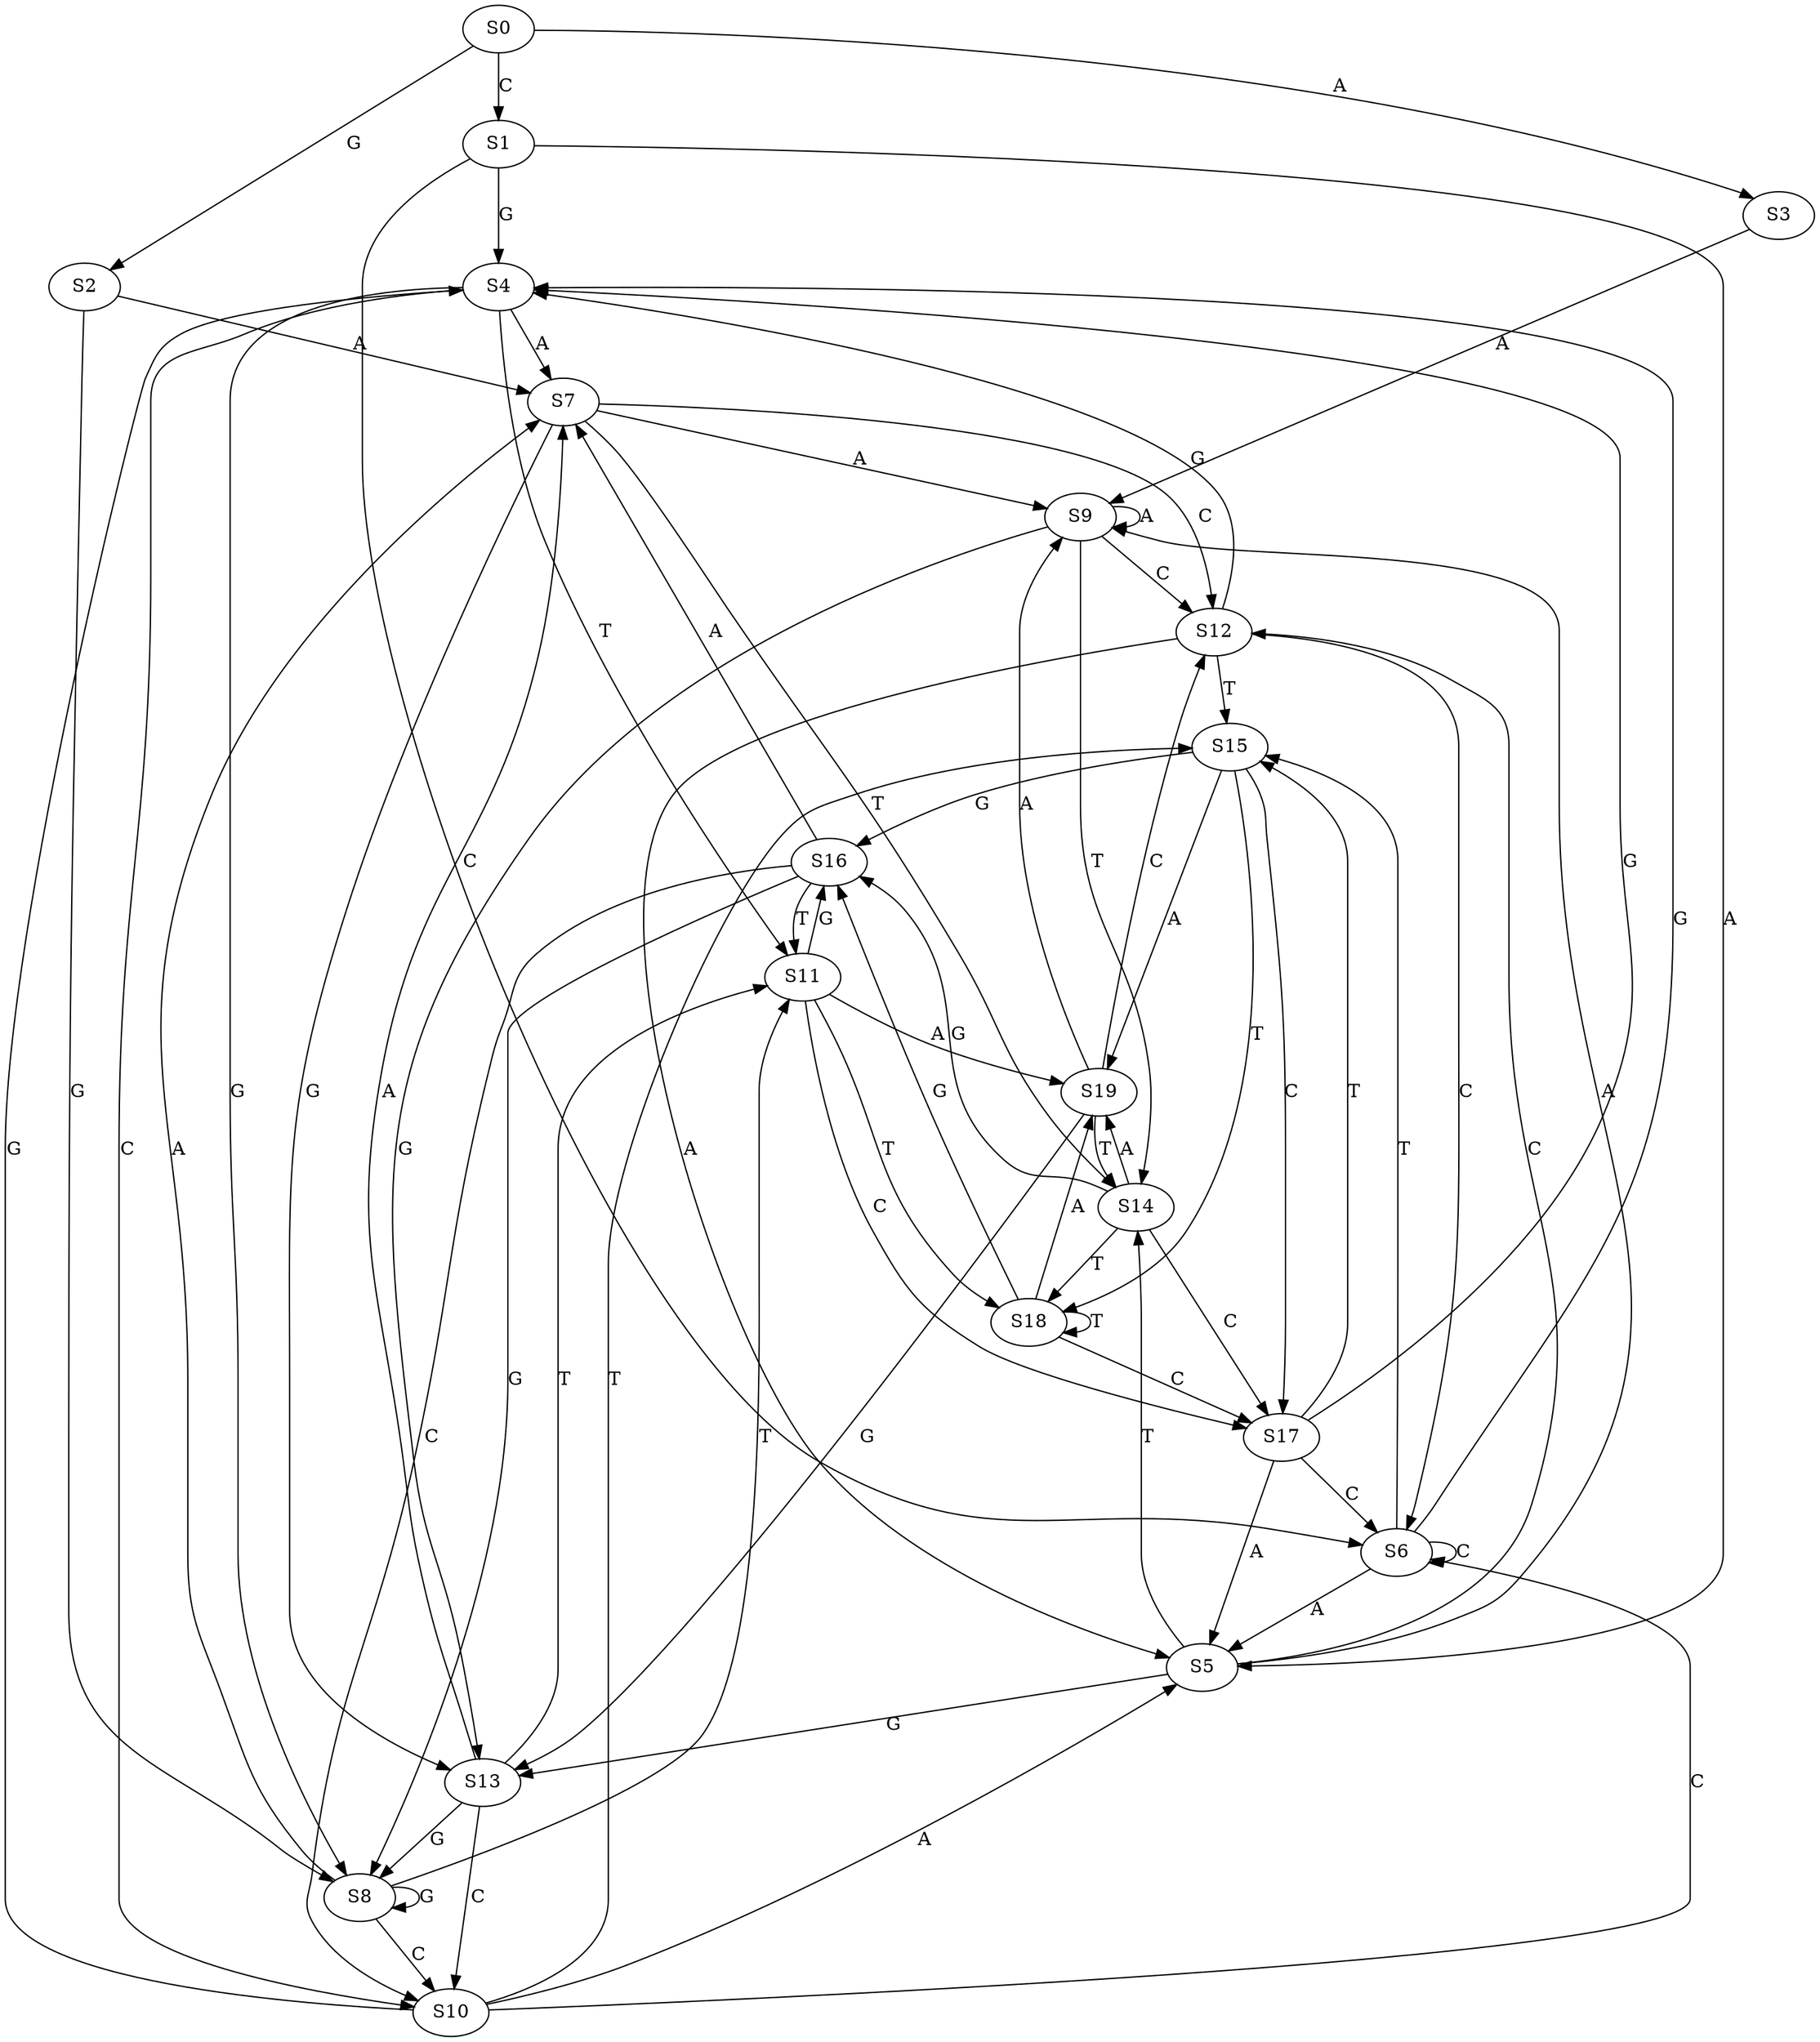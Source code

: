 strict digraph  {
	S0 -> S1 [ label = C ];
	S0 -> S2 [ label = G ];
	S0 -> S3 [ label = A ];
	S1 -> S4 [ label = G ];
	S1 -> S5 [ label = A ];
	S1 -> S6 [ label = C ];
	S2 -> S7 [ label = A ];
	S2 -> S8 [ label = G ];
	S3 -> S9 [ label = A ];
	S4 -> S7 [ label = A ];
	S4 -> S8 [ label = G ];
	S4 -> S10 [ label = C ];
	S4 -> S11 [ label = T ];
	S5 -> S12 [ label = C ];
	S5 -> S9 [ label = A ];
	S5 -> S13 [ label = G ];
	S5 -> S14 [ label = T ];
	S6 -> S4 [ label = G ];
	S6 -> S15 [ label = T ];
	S6 -> S6 [ label = C ];
	S6 -> S5 [ label = A ];
	S7 -> S12 [ label = C ];
	S7 -> S13 [ label = G ];
	S7 -> S9 [ label = A ];
	S7 -> S14 [ label = T ];
	S8 -> S11 [ label = T ];
	S8 -> S10 [ label = C ];
	S8 -> S7 [ label = A ];
	S8 -> S8 [ label = G ];
	S9 -> S13 [ label = G ];
	S9 -> S12 [ label = C ];
	S9 -> S9 [ label = A ];
	S9 -> S14 [ label = T ];
	S10 -> S4 [ label = G ];
	S10 -> S15 [ label = T ];
	S10 -> S6 [ label = C ];
	S10 -> S5 [ label = A ];
	S11 -> S16 [ label = G ];
	S11 -> S17 [ label = C ];
	S11 -> S18 [ label = T ];
	S11 -> S19 [ label = A ];
	S12 -> S15 [ label = T ];
	S12 -> S4 [ label = G ];
	S12 -> S6 [ label = C ];
	S12 -> S5 [ label = A ];
	S13 -> S8 [ label = G ];
	S13 -> S10 [ label = C ];
	S13 -> S11 [ label = T ];
	S13 -> S7 [ label = A ];
	S14 -> S16 [ label = G ];
	S14 -> S17 [ label = C ];
	S14 -> S18 [ label = T ];
	S14 -> S19 [ label = A ];
	S15 -> S16 [ label = G ];
	S15 -> S17 [ label = C ];
	S15 -> S18 [ label = T ];
	S15 -> S19 [ label = A ];
	S16 -> S10 [ label = C ];
	S16 -> S7 [ label = A ];
	S16 -> S8 [ label = G ];
	S16 -> S11 [ label = T ];
	S17 -> S15 [ label = T ];
	S17 -> S4 [ label = G ];
	S17 -> S6 [ label = C ];
	S17 -> S5 [ label = A ];
	S18 -> S16 [ label = G ];
	S18 -> S17 [ label = C ];
	S18 -> S18 [ label = T ];
	S18 -> S19 [ label = A ];
	S19 -> S12 [ label = C ];
	S19 -> S13 [ label = G ];
	S19 -> S9 [ label = A ];
	S19 -> S14 [ label = T ];
}
